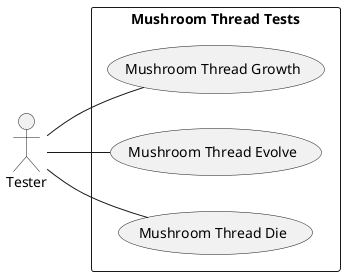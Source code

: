 @startuml mushroom thread test-case
left to right direction

actor "Tester" as tester

rectangle "Mushroom Thread Tests" {
    usecase "Mushroom Thread Growth" as test1
    usecase "Mushroom Thread Evolve" as test2
    usecase "Mushroom Thread Die" as test3
}

tester -- test1
tester -- test2
tester -- test3

@enduml